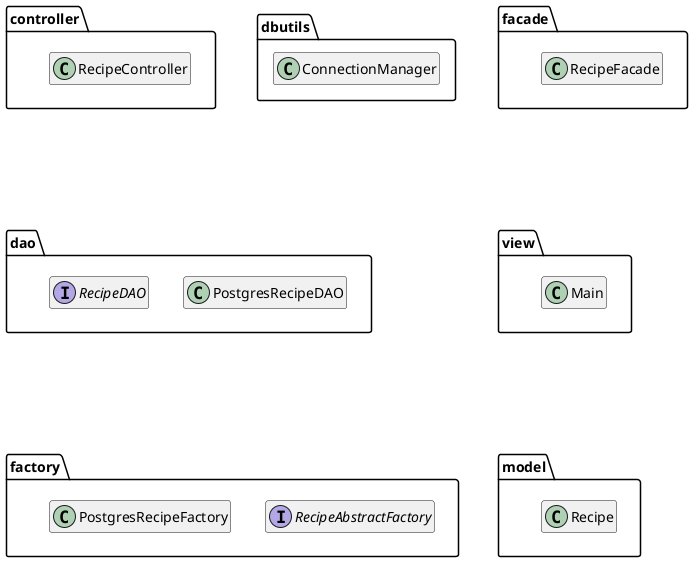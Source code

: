 @startuml packageDiagram

hide empty members
package  controller{
  class RecipeController
}

package dao{
  class PostgresRecipeDAO
  interface RecipeDAO
}

package dbutils{
  class ConnectionManager
}

package facade{
  class RecipeFacade
}

package factory{
  interface RecipeAbstractFactory
  class PostgresRecipeFactory
}

package model{
  class Recipe
}

package view{
  class Main
}
controller --[hidden]d-- dao
facade --[hidden]d-- view
dao --[hidden]d-- factory
view --[hidden]d-- model

@enduml